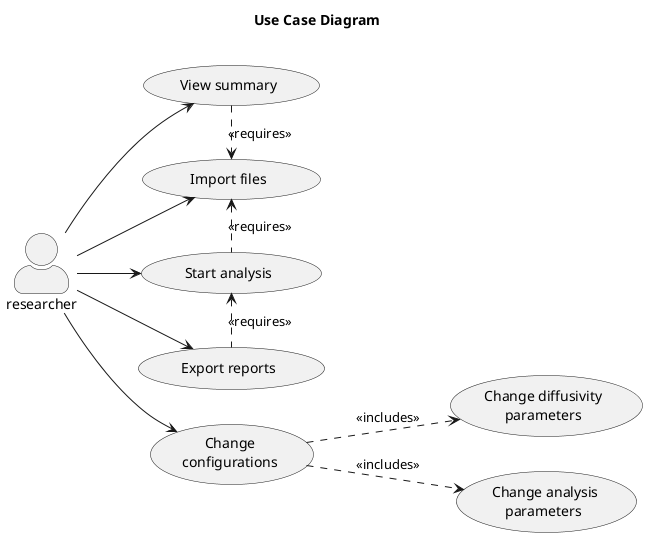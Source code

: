 @startuml

' scale 512*512

skinparam Monochrome true
skinparam actorStyle awesome
' skinparam linetype ortho
skinparam BoxPadding 100

left to right direction

title Use Case Diagram\n

:researcher: --> ( Change  \nconfigurations )
' :researcher: --> (Change diffusivity\nparameters)
' :researcher: --> ( Change analysis\n parameters )
:researcher: --> (       Import files       )
:researcher: --> (    View summary    )
:researcher: --> (      Start analysis      )
' :researcher: --> (       View results       )
:researcher: --> (      Export reports      )

(    View summary    ) .> (       Import files       ) : "                        <<requires>>"
(       Import files       ) <. (      Start analysis      ) : "                        <<requires>>"
(      Start analysis      ) <. (      Export reports      ) : "                        <<requires>>"
' (      Start analysis      ) <. (       View results       )
( Change  \nconfigurations ) ..> (Change diffusivity\nparameters) : <<includes>>
( Change  \nconfigurations ) ..> ( Change analysis\n parameters ) : <<includes>>


@enduml